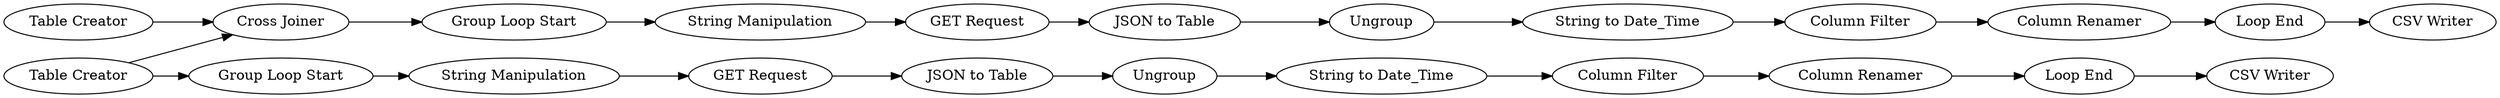 digraph {
	1276 [label="Table Creator"]
	1278 [label="String Manipulation"]
	1279 [label=Ungroup]
	1280 [label="GET Request"]
	1281 [label="JSON to Table"]
	1283 [label="Table Creator"]
	1284 [label="Cross Joiner"]
	1285 [label="String to Date_Time"]
	1287 [label="Column Renamer"]
	1288 [label="Column Filter"]
	1299 [label="Group Loop Start"]
	1300 [label="Loop End"]
	1301 [label="CSV Writer"]
	1305 [label="String Manipulation"]
	1306 [label="GET Request"]
	1308 [label="Column Renamer"]
	1309 [label="String to Date_Time"]
	1310 [label=Ungroup]
	1311 [label="Column Filter"]
	1312 [label="JSON to Table"]
	1313 [label="Group Loop Start"]
	1314 [label="Loop End"]
	1315 [label="CSV Writer"]
	1276 -> 1284
	1276 -> 1313
	1278 -> 1280
	1279 -> 1285
	1280 -> 1281
	1281 -> 1279
	1283 -> 1284
	1284 -> 1299
	1285 -> 1288
	1287 -> 1300
	1288 -> 1287
	1299 -> 1278
	1300 -> 1301
	1305 -> 1306
	1306 -> 1312
	1308 -> 1314
	1309 -> 1311
	1310 -> 1309
	1311 -> 1308
	1312 -> 1310
	1313 -> 1305
	1314 -> 1315
	rankdir=LR
}
